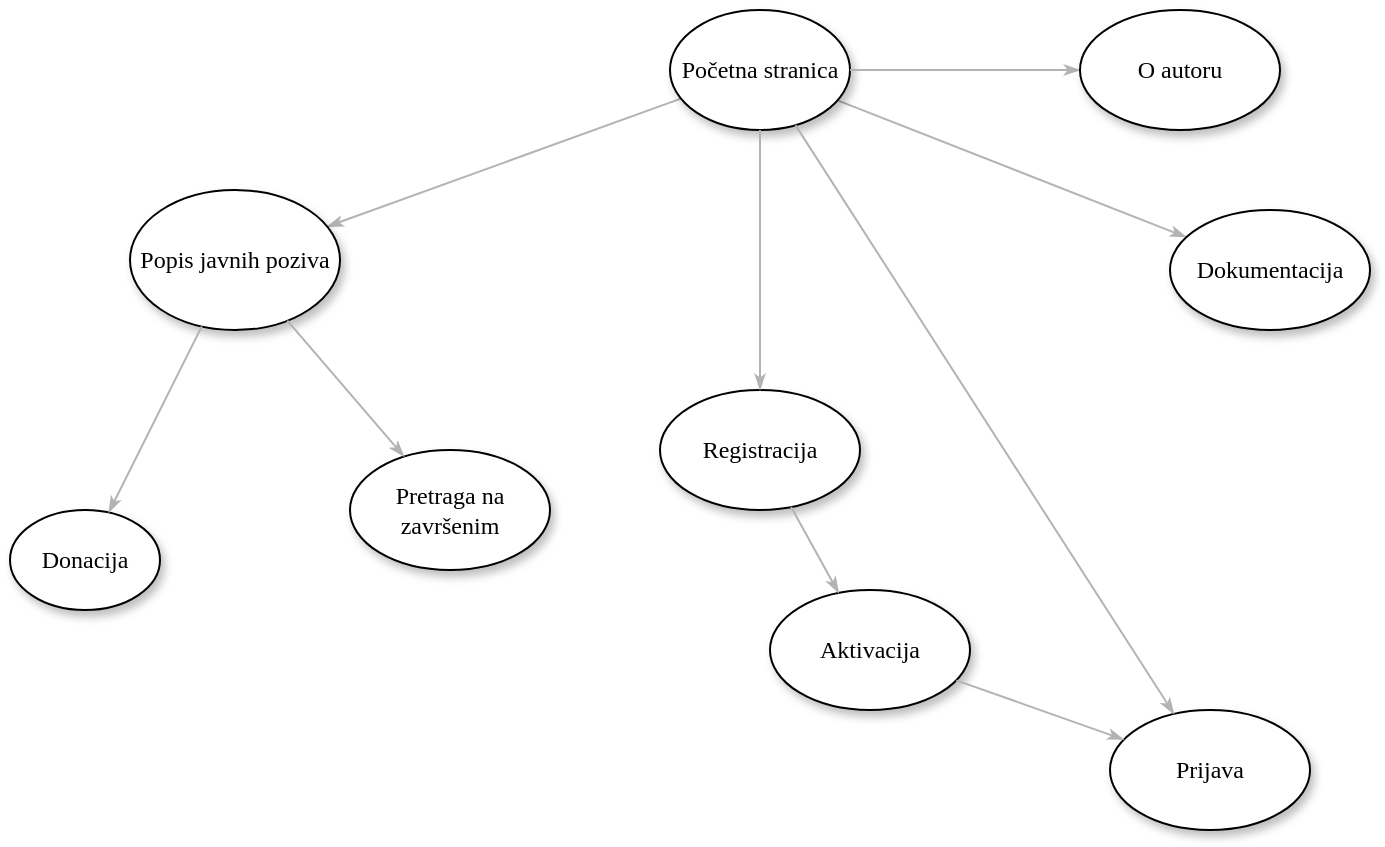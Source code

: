 <mxfile version="14.5.10" type="device"><diagram name="Page-1" id="42789a77-a242-8287-6e28-9cd8cfd52e62"><mxGraphModel dx="1102" dy="652" grid="1" gridSize="10" guides="1" tooltips="1" connect="1" arrows="1" fold="1" page="1" pageScale="1" pageWidth="1100" pageHeight="850" background="#ffffff" math="0" shadow="0"><root><mxCell id="0"/><mxCell id="1" parent="0"/><mxCell id="1ea317790d2ca983-13" value="" style="edgeStyle=none;rounded=1;html=1;labelBackgroundColor=none;startArrow=none;startFill=0;startSize=5;endArrow=classicThin;endFill=1;endSize=5;jettySize=auto;orthogonalLoop=1;strokeColor=#B3B3B3;strokeWidth=1;fontFamily=Verdana;fontSize=12" parent="1" source="1ea317790d2ca983-1" target="1ea317790d2ca983-9" edge="1"><mxGeometry relative="1" as="geometry"/></mxCell><mxCell id="1ea317790d2ca983-14" value="" style="edgeStyle=none;rounded=1;html=1;labelBackgroundColor=none;startArrow=none;startFill=0;startSize=5;endArrow=classicThin;endFill=1;endSize=5;jettySize=auto;orthogonalLoop=1;strokeColor=#B3B3B3;strokeWidth=1;fontFamily=Verdana;fontSize=12" parent="1" source="1ea317790d2ca983-1" target="1ea317790d2ca983-3" edge="1"><mxGeometry relative="1" as="geometry"/></mxCell><mxCell id="1ea317790d2ca983-1" value="Početna stranica" style="ellipse;whiteSpace=wrap;html=1;rounded=0;shadow=1;comic=0;labelBackgroundColor=none;strokeWidth=1;fontFamily=Verdana;fontSize=12;align=center;" parent="1" vertex="1"><mxGeometry x="450" y="80" width="90" height="60" as="geometry"/></mxCell><mxCell id="1ea317790d2ca983-3" value="&lt;span&gt;Dokumentacija&lt;/span&gt;" style="ellipse;whiteSpace=wrap;html=1;rounded=0;shadow=1;comic=0;labelBackgroundColor=none;strokeWidth=1;fontFamily=Verdana;fontSize=12;align=center;" parent="1" vertex="1"><mxGeometry x="700" y="180" width="100" height="60" as="geometry"/></mxCell><mxCell id="1ea317790d2ca983-9" value="Popis javnih poziva" style="ellipse;whiteSpace=wrap;html=1;rounded=0;shadow=1;comic=0;labelBackgroundColor=none;strokeWidth=1;fontFamily=Verdana;fontSize=12;align=center;" parent="1" vertex="1"><mxGeometry x="180" y="170" width="105" height="70" as="geometry"/></mxCell><mxCell id="EnO0q_L7HiOANrMxMhvz-5" value="&lt;span&gt;Donacija&lt;/span&gt;" style="ellipse;whiteSpace=wrap;html=1;rounded=0;shadow=1;comic=0;labelBackgroundColor=none;strokeWidth=1;fontFamily=Verdana;fontSize=12;align=center;" parent="1" vertex="1"><mxGeometry x="120" y="330" width="75" height="50" as="geometry"/></mxCell><mxCell id="EnO0q_L7HiOANrMxMhvz-6" value="" style="edgeStyle=none;rounded=1;html=1;labelBackgroundColor=none;startArrow=none;startFill=0;startSize=5;endArrow=classicThin;endFill=1;endSize=5;jettySize=auto;orthogonalLoop=1;strokeColor=#B3B3B3;strokeWidth=1;fontFamily=Verdana;fontSize=12;" parent="1" source="1ea317790d2ca983-9" target="EnO0q_L7HiOANrMxMhvz-5" edge="1"><mxGeometry relative="1" as="geometry"><mxPoint x="284.31" y="245" as="sourcePoint"/><mxPoint x="284.31" y="325" as="targetPoint"/></mxGeometry></mxCell><mxCell id="EnO0q_L7HiOANrMxMhvz-7" value="&lt;span&gt;Pretraga na završenim&lt;/span&gt;" style="ellipse;whiteSpace=wrap;html=1;rounded=0;shadow=1;comic=0;labelBackgroundColor=none;strokeWidth=1;fontFamily=Verdana;fontSize=12;align=center;" parent="1" vertex="1"><mxGeometry x="290" y="300" width="100" height="60" as="geometry"/></mxCell><mxCell id="EnO0q_L7HiOANrMxMhvz-8" value="" style="edgeStyle=none;rounded=1;html=1;labelBackgroundColor=none;startArrow=none;startFill=0;startSize=5;endArrow=classicThin;endFill=1;endSize=5;jettySize=auto;orthogonalLoop=1;strokeColor=#B3B3B3;strokeWidth=1;fontFamily=Verdana;fontSize=12;" parent="1" source="1ea317790d2ca983-9" target="EnO0q_L7HiOANrMxMhvz-7" edge="1"><mxGeometry relative="1" as="geometry"><mxPoint x="290" y="232.88" as="sourcePoint"/><mxPoint x="321.983" y="280.002" as="targetPoint"/></mxGeometry></mxCell><mxCell id="EnO0q_L7HiOANrMxMhvz-25" value="" style="edgeStyle=none;rounded=1;html=1;labelBackgroundColor=none;startArrow=none;startFill=0;startSize=5;endArrow=classicThin;endFill=1;endSize=5;jettySize=auto;orthogonalLoop=1;strokeColor=#B3B3B3;strokeWidth=1;fontFamily=Verdana;fontSize=12" parent="1" source="1ea317790d2ca983-1" target="EnO0q_L7HiOANrMxMhvz-26" edge="1"><mxGeometry relative="1" as="geometry"><mxPoint x="560.002" y="25.194" as="sourcePoint"/></mxGeometry></mxCell><mxCell id="EnO0q_L7HiOANrMxMhvz-26" value="&lt;span&gt;O autoru&lt;br&gt;&lt;/span&gt;" style="ellipse;whiteSpace=wrap;html=1;rounded=0;shadow=1;comic=0;labelBackgroundColor=none;strokeWidth=1;fontFamily=Verdana;fontSize=12;align=center;" parent="1" vertex="1"><mxGeometry x="655" y="80" width="100" height="60" as="geometry"/></mxCell><mxCell id="2hQcziU-22c60w0oDJkM-1" value="&lt;span&gt;Prijava&lt;/span&gt;" style="ellipse;whiteSpace=wrap;html=1;rounded=0;shadow=1;comic=0;labelBackgroundColor=none;strokeWidth=1;fontFamily=Verdana;fontSize=12;align=center;" vertex="1" parent="1"><mxGeometry x="670" y="430" width="100" height="60" as="geometry"/></mxCell><mxCell id="2hQcziU-22c60w0oDJkM-2" value="" style="edgeStyle=none;rounded=1;html=1;labelBackgroundColor=none;startArrow=none;startFill=0;startSize=5;endArrow=classicThin;endFill=1;endSize=5;jettySize=auto;orthogonalLoop=1;strokeColor=#B3B3B3;strokeWidth=1;fontFamily=Verdana;fontSize=12" edge="1" parent="1" source="1ea317790d2ca983-1" target="2hQcziU-22c60w0oDJkM-1"><mxGeometry relative="1" as="geometry"><mxPoint x="500.0" y="151.549" as="sourcePoint"/><mxPoint x="674.297" y="219.997" as="targetPoint"/></mxGeometry></mxCell><mxCell id="2hQcziU-22c60w0oDJkM-3" value="&lt;span&gt;Registracija&lt;/span&gt;" style="ellipse;whiteSpace=wrap;html=1;rounded=0;shadow=1;comic=0;labelBackgroundColor=none;strokeWidth=1;fontFamily=Verdana;fontSize=12;align=center;" vertex="1" parent="1"><mxGeometry x="445" y="270" width="100" height="60" as="geometry"/></mxCell><mxCell id="2hQcziU-22c60w0oDJkM-5" value="" style="edgeStyle=none;rounded=1;html=1;labelBackgroundColor=none;startArrow=none;startFill=0;startSize=5;endArrow=classicThin;endFill=1;endSize=5;jettySize=auto;orthogonalLoop=1;strokeColor=#B3B3B3;strokeWidth=1;fontFamily=Verdana;fontSize=12" edge="1" parent="1" source="1ea317790d2ca983-1" target="2hQcziU-22c60w0oDJkM-3"><mxGeometry relative="1" as="geometry"><mxPoint x="468.567" y="171.637" as="sourcePoint"/><mxPoint x="539.996" y="258.361" as="targetPoint"/></mxGeometry></mxCell><mxCell id="2hQcziU-22c60w0oDJkM-6" value="Aktivacija" style="ellipse;whiteSpace=wrap;html=1;rounded=0;shadow=1;comic=0;labelBackgroundColor=none;strokeWidth=1;fontFamily=Verdana;fontSize=12;align=center;" vertex="1" parent="1"><mxGeometry x="500" y="370" width="100" height="60" as="geometry"/></mxCell><mxCell id="2hQcziU-22c60w0oDJkM-7" value="" style="edgeStyle=none;rounded=1;html=1;labelBackgroundColor=none;startArrow=none;startFill=0;startSize=5;endArrow=classicThin;endFill=1;endSize=5;jettySize=auto;orthogonalLoop=1;strokeColor=#B3B3B3;strokeWidth=1;fontFamily=Verdana;fontSize=12" edge="1" parent="1" source="2hQcziU-22c60w0oDJkM-3" target="2hQcziU-22c60w0oDJkM-6"><mxGeometry relative="1" as="geometry"><mxPoint x="700" y="335" as="sourcePoint"/><mxPoint x="700" y="465" as="targetPoint"/></mxGeometry></mxCell><mxCell id="2hQcziU-22c60w0oDJkM-8" value="" style="edgeStyle=none;rounded=1;html=1;labelBackgroundColor=none;startArrow=none;startFill=0;startSize=5;endArrow=classicThin;endFill=1;endSize=5;jettySize=auto;orthogonalLoop=1;strokeColor=#B3B3B3;strokeWidth=1;fontFamily=Verdana;fontSize=12" edge="1" parent="1" source="2hQcziU-22c60w0oDJkM-6" target="2hQcziU-22c60w0oDJkM-1"><mxGeometry relative="1" as="geometry"><mxPoint x="520.651" y="338.492" as="sourcePoint"/><mxPoint x="544.331" y="381.511" as="targetPoint"/></mxGeometry></mxCell></root></mxGraphModel></diagram></mxfile>